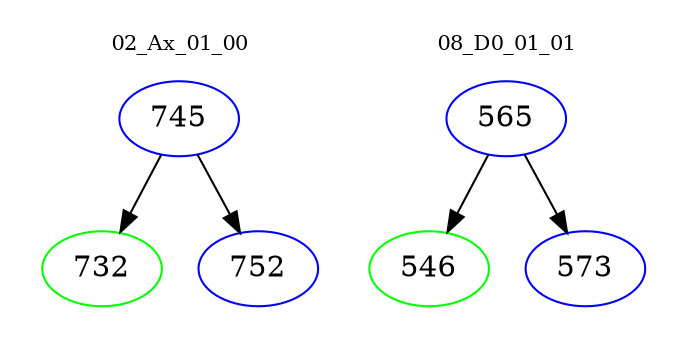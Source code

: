 digraph{
subgraph cluster_0 {
color = white
label = "02_Ax_01_00";
fontsize=10;
T0_745 [label="745", color="blue"]
T0_745 -> T0_732 [color="black"]
T0_732 [label="732", color="green"]
T0_745 -> T0_752 [color="black"]
T0_752 [label="752", color="blue"]
}
subgraph cluster_1 {
color = white
label = "08_D0_01_01";
fontsize=10;
T1_565 [label="565", color="blue"]
T1_565 -> T1_546 [color="black"]
T1_546 [label="546", color="green"]
T1_565 -> T1_573 [color="black"]
T1_573 [label="573", color="blue"]
}
}
